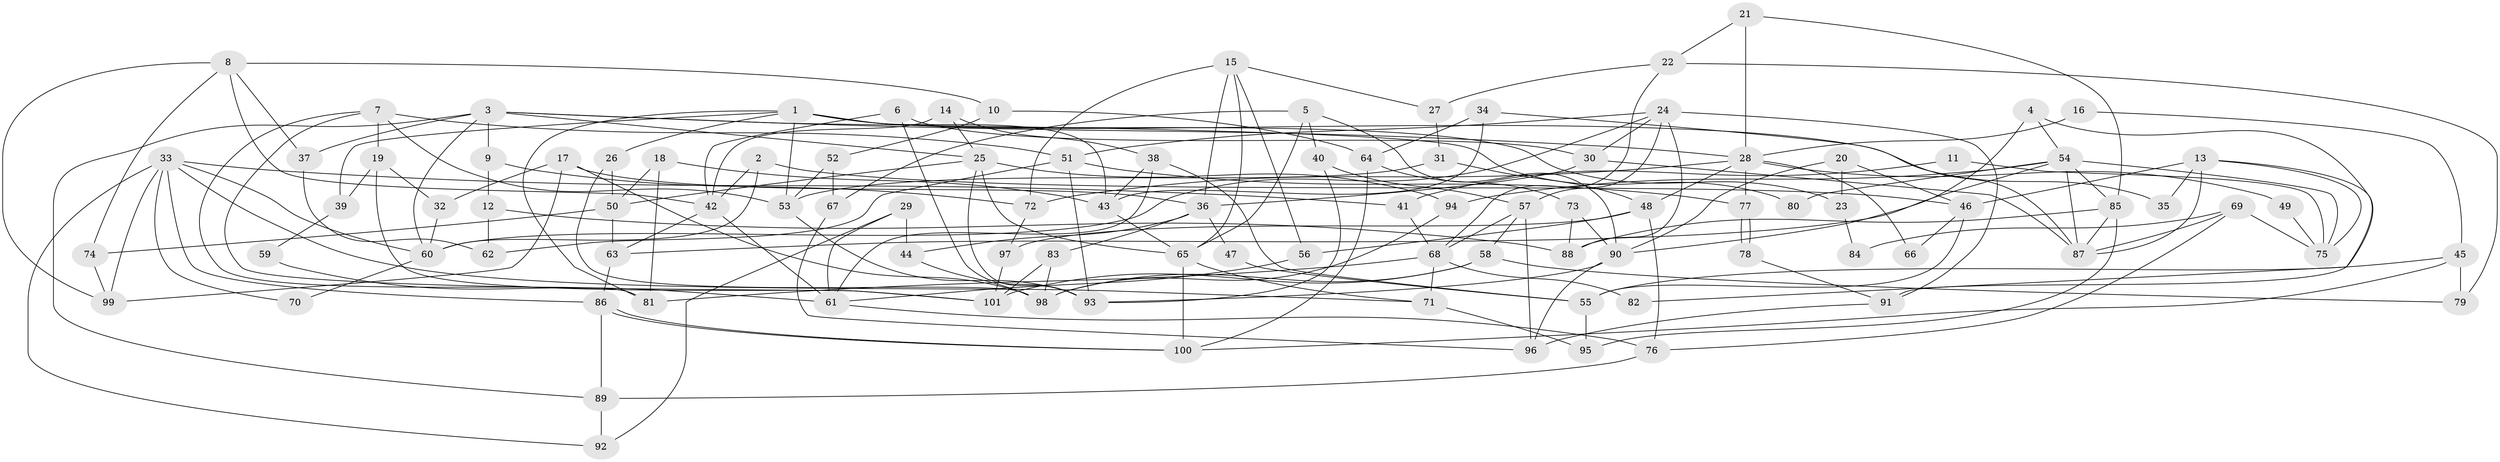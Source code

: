 // Generated by graph-tools (version 1.1) at 2025/36/03/09/25 02:36:01]
// undirected, 101 vertices, 202 edges
graph export_dot {
graph [start="1"]
  node [color=gray90,style=filled];
  1;
  2;
  3;
  4;
  5;
  6;
  7;
  8;
  9;
  10;
  11;
  12;
  13;
  14;
  15;
  16;
  17;
  18;
  19;
  20;
  21;
  22;
  23;
  24;
  25;
  26;
  27;
  28;
  29;
  30;
  31;
  32;
  33;
  34;
  35;
  36;
  37;
  38;
  39;
  40;
  41;
  42;
  43;
  44;
  45;
  46;
  47;
  48;
  49;
  50;
  51;
  52;
  53;
  54;
  55;
  56;
  57;
  58;
  59;
  60;
  61;
  62;
  63;
  64;
  65;
  66;
  67;
  68;
  69;
  70;
  71;
  72;
  73;
  74;
  75;
  76;
  77;
  78;
  79;
  80;
  81;
  82;
  83;
  84;
  85;
  86;
  87;
  88;
  89;
  90;
  91;
  92;
  93;
  94;
  95;
  96;
  97;
  98;
  99;
  100;
  101;
  1 -- 53;
  1 -- 43;
  1 -- 23;
  1 -- 26;
  1 -- 35;
  1 -- 39;
  1 -- 81;
  2 -- 42;
  2 -- 60;
  2 -- 46;
  3 -- 28;
  3 -- 9;
  3 -- 25;
  3 -- 37;
  3 -- 60;
  3 -- 80;
  3 -- 89;
  4 -- 54;
  4 -- 90;
  4 -- 82;
  5 -- 40;
  5 -- 90;
  5 -- 65;
  5 -- 67;
  6 -- 30;
  6 -- 93;
  6 -- 42;
  7 -- 81;
  7 -- 51;
  7 -- 19;
  7 -- 53;
  7 -- 101;
  8 -- 99;
  8 -- 42;
  8 -- 10;
  8 -- 37;
  8 -- 74;
  9 -- 72;
  9 -- 12;
  10 -- 64;
  10 -- 52;
  11 -- 75;
  11 -- 41;
  12 -- 62;
  12 -- 88;
  13 -- 46;
  13 -- 75;
  13 -- 35;
  13 -- 87;
  13 -- 91;
  14 -- 42;
  14 -- 25;
  14 -- 38;
  15 -- 27;
  15 -- 65;
  15 -- 36;
  15 -- 56;
  15 -- 72;
  16 -- 28;
  16 -- 45;
  17 -- 36;
  17 -- 98;
  17 -- 32;
  17 -- 99;
  18 -- 50;
  18 -- 43;
  18 -- 81;
  19 -- 32;
  19 -- 39;
  19 -- 101;
  20 -- 46;
  20 -- 90;
  20 -- 23;
  21 -- 22;
  21 -- 28;
  21 -- 85;
  22 -- 79;
  22 -- 68;
  22 -- 27;
  23 -- 84;
  24 -- 30;
  24 -- 60;
  24 -- 51;
  24 -- 57;
  24 -- 88;
  24 -- 91;
  25 -- 65;
  25 -- 50;
  25 -- 93;
  25 -- 94;
  26 -- 50;
  26 -- 98;
  27 -- 31;
  28 -- 77;
  28 -- 72;
  28 -- 48;
  28 -- 49;
  28 -- 66;
  29 -- 61;
  29 -- 44;
  29 -- 92;
  30 -- 36;
  30 -- 87;
  31 -- 48;
  31 -- 53;
  32 -- 60;
  33 -- 99;
  33 -- 92;
  33 -- 41;
  33 -- 60;
  33 -- 70;
  33 -- 71;
  33 -- 86;
  34 -- 43;
  34 -- 87;
  34 -- 64;
  36 -- 83;
  36 -- 44;
  36 -- 47;
  37 -- 62;
  38 -- 61;
  38 -- 43;
  38 -- 55;
  39 -- 59;
  40 -- 57;
  40 -- 93;
  41 -- 68;
  42 -- 63;
  42 -- 61;
  43 -- 65;
  44 -- 98;
  45 -- 55;
  45 -- 100;
  45 -- 79;
  46 -- 55;
  46 -- 66;
  47 -- 55;
  48 -- 56;
  48 -- 76;
  48 -- 97;
  49 -- 75;
  50 -- 63;
  50 -- 74;
  51 -- 93;
  51 -- 62;
  51 -- 77;
  52 -- 67;
  52 -- 53;
  53 -- 93;
  54 -- 87;
  54 -- 94;
  54 -- 63;
  54 -- 75;
  54 -- 80;
  54 -- 85;
  55 -- 95;
  56 -- 61;
  57 -- 68;
  57 -- 58;
  57 -- 96;
  58 -- 101;
  58 -- 79;
  58 -- 98;
  59 -- 61;
  60 -- 70;
  61 -- 76;
  63 -- 86;
  64 -- 73;
  64 -- 100;
  65 -- 100;
  65 -- 71;
  67 -- 96;
  68 -- 81;
  68 -- 71;
  68 -- 82;
  69 -- 87;
  69 -- 76;
  69 -- 75;
  69 -- 84;
  71 -- 95;
  72 -- 97;
  73 -- 88;
  73 -- 90;
  74 -- 99;
  76 -- 89;
  77 -- 78;
  77 -- 78;
  78 -- 91;
  83 -- 98;
  83 -- 101;
  85 -- 87;
  85 -- 88;
  85 -- 95;
  86 -- 100;
  86 -- 100;
  86 -- 89;
  89 -- 92;
  90 -- 93;
  90 -- 96;
  91 -- 96;
  94 -- 98;
  97 -- 101;
}
